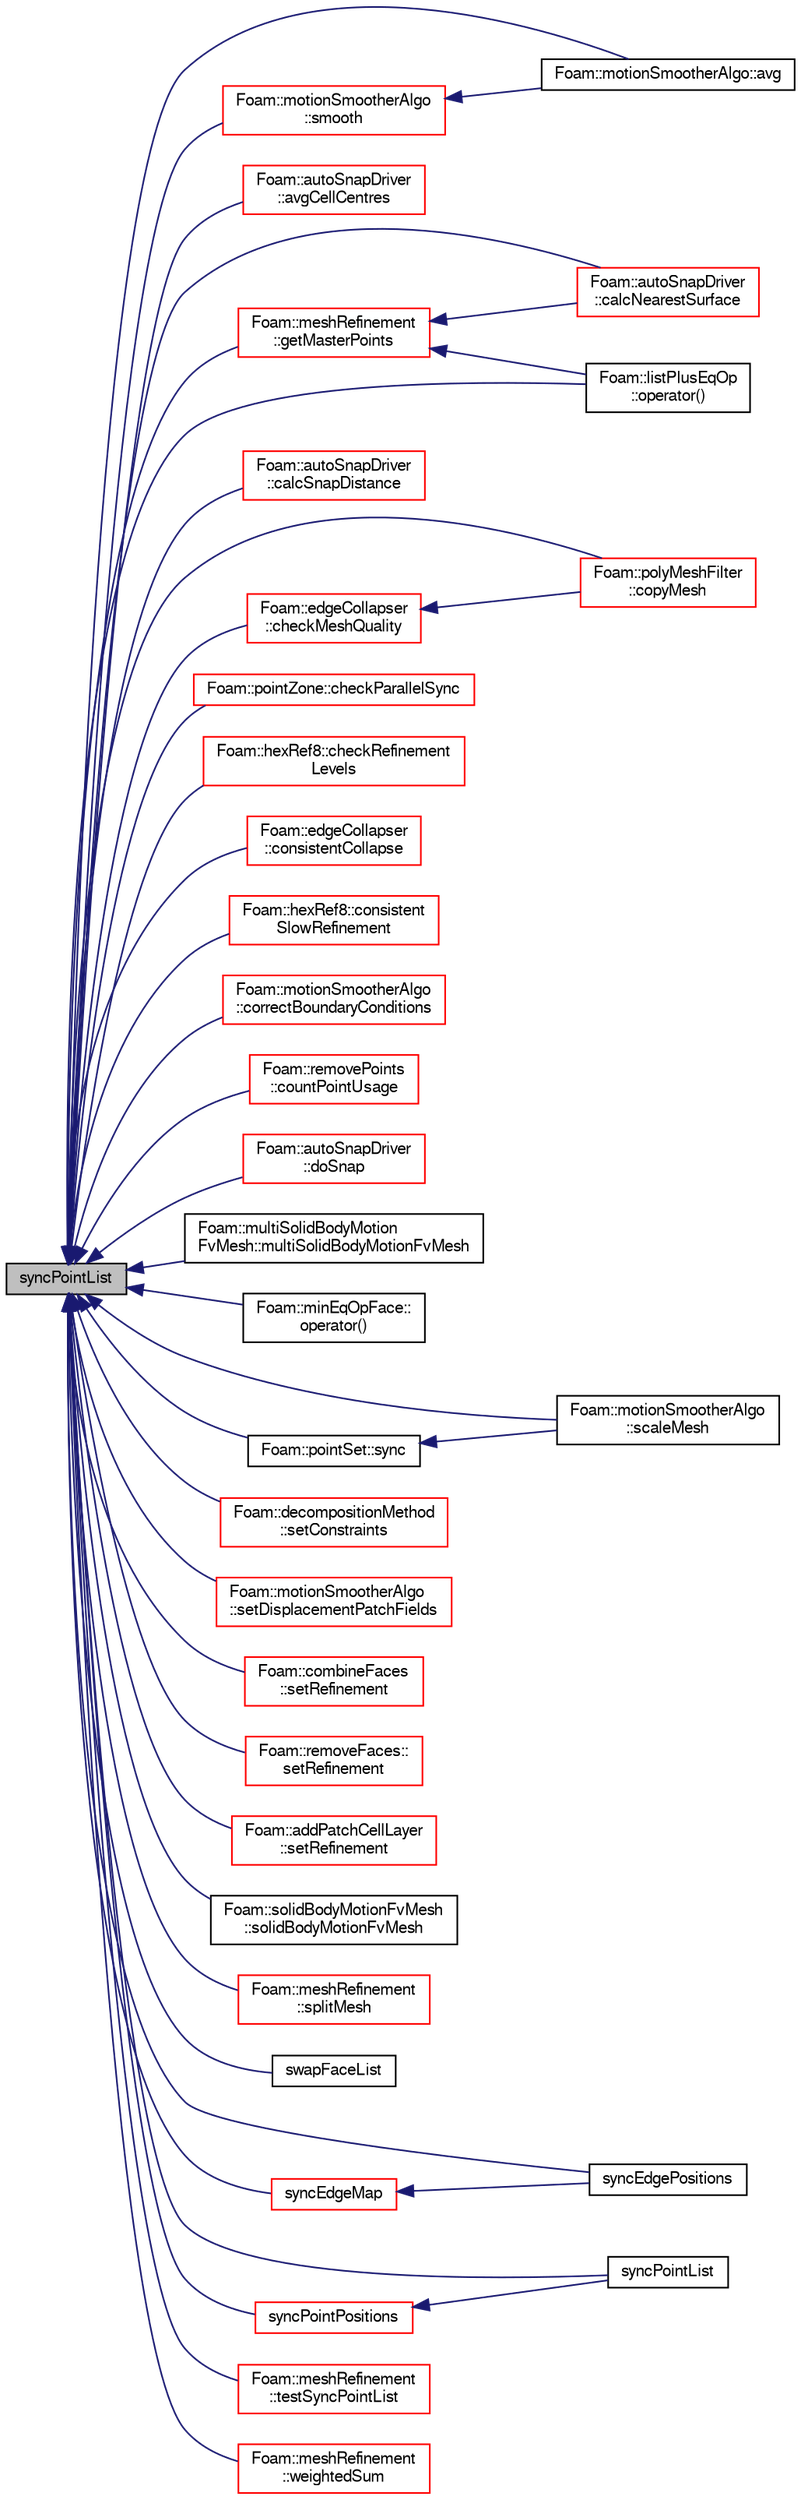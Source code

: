 digraph "syncPointList"
{
  bgcolor="transparent";
  edge [fontname="FreeSans",fontsize="10",labelfontname="FreeSans",labelfontsize="10"];
  node [fontname="FreeSans",fontsize="10",shape=record];
  rankdir="LR";
  Node1189 [label="syncPointList",height=0.2,width=0.4,color="black", fillcolor="grey75", style="filled", fontcolor="black"];
  Node1189 -> Node1190 [dir="back",color="midnightblue",fontsize="10",style="solid",fontname="FreeSans"];
  Node1190 [label="Foam::motionSmootherAlgo::avg",height=0.2,width=0.4,color="black",URL="$a21550.html#a1e9ece659896c4f16989da23808fd724"];
  Node1189 -> Node1191 [dir="back",color="midnightblue",fontsize="10",style="solid",fontname="FreeSans"];
  Node1191 [label="Foam::autoSnapDriver\l::avgCellCentres",height=0.2,width=0.4,color="red",URL="$a24622.html#a9a5472df0725c810bc826b246e36068b",tooltip="Helper: calculate average cell centre per point. "];
  Node1189 -> Node1197 [dir="back",color="midnightblue",fontsize="10",style="solid",fontname="FreeSans"];
  Node1197 [label="Foam::autoSnapDriver\l::calcNearestSurface",height=0.2,width=0.4,color="red",URL="$a24622.html#a0a334a64613ee0c208d8edf18306bcf2",tooltip="Per patch point calculate point on nearest surface. Set as. "];
  Node1189 -> Node1194 [dir="back",color="midnightblue",fontsize="10",style="solid",fontname="FreeSans"];
  Node1194 [label="Foam::autoSnapDriver\l::calcSnapDistance",height=0.2,width=0.4,color="red",URL="$a24622.html#afd4d0bc8076355e778a983cde07f58af",tooltip="Calculate edge length per patch point. "];
  Node1189 -> Node1199 [dir="back",color="midnightblue",fontsize="10",style="solid",fontname="FreeSans"];
  Node1199 [label="Foam::edgeCollapser\l::checkMeshQuality",height=0.2,width=0.4,color="red",URL="$a21642.html#a05c592dbdbe3fcc0728c2595750b5982",tooltip="Check mesh and mark points on faces in error. "];
  Node1199 -> Node1201 [dir="back",color="midnightblue",fontsize="10",style="solid",fontname="FreeSans"];
  Node1201 [label="Foam::polyMeshFilter\l::copyMesh",height=0.2,width=0.4,color="red",URL="$a21598.html#a6d46f578539dd45f89a6ea89738c75b5",tooltip="Return a copy of an fvMesh. "];
  Node1189 -> Node1203 [dir="back",color="midnightblue",fontsize="10",style="solid",fontname="FreeSans"];
  Node1203 [label="Foam::pointZone::checkParallelSync",height=0.2,width=0.4,color="red",URL="$a27514.html#ae0d853449ed62624abe28bda852337c6",tooltip="Check whether zone is synchronised across coupled boundaries. Return. "];
  Node1189 -> Node1205 [dir="back",color="midnightblue",fontsize="10",style="solid",fontname="FreeSans"];
  Node1205 [label="Foam::hexRef8::checkRefinement\lLevels",height=0.2,width=0.4,color="red",URL="$a21654.html#a02570ed86624586145fa5b8bb20a2d12",tooltip="Debug: Check 2:1 consistency across faces. "];
  Node1189 -> Node1217 [dir="back",color="midnightblue",fontsize="10",style="solid",fontname="FreeSans"];
  Node1217 [label="Foam::edgeCollapser\l::consistentCollapse",height=0.2,width=0.4,color="red",URL="$a21642.html#a7e2bf473b4c7a583afaf66ea4927f247",tooltip="Ensure that the collapse is parallel consistent and update. "];
  Node1189 -> Node1210 [dir="back",color="midnightblue",fontsize="10",style="solid",fontname="FreeSans"];
  Node1210 [label="Foam::hexRef8::consistent\lSlowRefinement",height=0.2,width=0.4,color="red",URL="$a21654.html#a11f117689e45448afaf2192041730bc8",tooltip="Like consistentRefinement but slower: "];
  Node1189 -> Node1201 [dir="back",color="midnightblue",fontsize="10",style="solid",fontname="FreeSans"];
  Node1189 -> Node1220 [dir="back",color="midnightblue",fontsize="10",style="solid",fontname="FreeSans"];
  Node1220 [label="Foam::motionSmootherAlgo\l::correctBoundaryConditions",height=0.2,width=0.4,color="red",URL="$a21550.html#ad66a47297ee6c37c7c84b8743c5441ea",tooltip="Special correctBoundaryConditions which evaluates fixedValue. "];
  Node1189 -> Node1224 [dir="back",color="midnightblue",fontsize="10",style="solid",fontname="FreeSans"];
  Node1224 [label="Foam::removePoints\l::countPointUsage",height=0.2,width=0.4,color="red",URL="$a21722.html#a1ebf47520484c4d57ed98c8e41db43d9",tooltip="Mark in pointCanBeDeleted the points that can be deleted. "];
  Node1189 -> Node1235 [dir="back",color="midnightblue",fontsize="10",style="solid",fontname="FreeSans"];
  Node1235 [label="Foam::autoSnapDriver\l::doSnap",height=0.2,width=0.4,color="red",URL="$a24622.html#adf0870a8be4483ecdb73b26b20d027ee"];
  Node1189 -> Node1239 [dir="back",color="midnightblue",fontsize="10",style="solid",fontname="FreeSans"];
  Node1239 [label="Foam::meshRefinement\l::getMasterPoints",height=0.2,width=0.4,color="red",URL="$a24662.html#ab7f36dd5e2a0f638f316332f5e355ea6",tooltip="Determine master point for subset of points. If coupled. "];
  Node1239 -> Node1197 [dir="back",color="midnightblue",fontsize="10",style="solid",fontname="FreeSans"];
  Node1239 -> Node1240 [dir="back",color="midnightblue",fontsize="10",style="solid",fontname="FreeSans"];
  Node1240 [label="Foam::listPlusEqOp\l::operator()",height=0.2,width=0.4,color="black",URL="$a24626.html#a2bca5855a51bffee2f0fe2aacc4aba10"];
  Node1189 -> Node1248 [dir="back",color="midnightblue",fontsize="10",style="solid",fontname="FreeSans"];
  Node1248 [label="Foam::multiSolidBodyMotion\lFvMesh::multiSolidBodyMotionFvMesh",height=0.2,width=0.4,color="black",URL="$a21374.html#a51e921d3df17b3742d31ef77f0732942",tooltip="Construct from IOobject. "];
  Node1189 -> Node1249 [dir="back",color="midnightblue",fontsize="10",style="solid",fontname="FreeSans"];
  Node1249 [label="Foam::minEqOpFace::\loperator()",height=0.2,width=0.4,color="black",URL="$a25194.html#addccbfe6235f4e2b4483404bc0177a92"];
  Node1189 -> Node1240 [dir="back",color="midnightblue",fontsize="10",style="solid",fontname="FreeSans"];
  Node1189 -> Node1222 [dir="back",color="midnightblue",fontsize="10",style="solid",fontname="FreeSans"];
  Node1222 [label="Foam::motionSmootherAlgo\l::scaleMesh",height=0.2,width=0.4,color="black",URL="$a21550.html#a32bff44040e6dbc2f185cba89bcacd6d",tooltip="Move mesh with externally provided mesh constraints. "];
  Node1189 -> Node1250 [dir="back",color="midnightblue",fontsize="10",style="solid",fontname="FreeSans"];
  Node1250 [label="Foam::decompositionMethod\l::setConstraints",height=0.2,width=0.4,color="red",URL="$a28594.html#a36608a91d1c00b41284eaf46b895387c",tooltip="Helper: extract constraints: "];
  Node1189 -> Node1254 [dir="back",color="midnightblue",fontsize="10",style="solid",fontname="FreeSans"];
  Node1254 [label="Foam::motionSmootherAlgo\l::setDisplacementPatchFields",height=0.2,width=0.4,color="red",URL="$a21550.html#a1117a26b03c2fa65a7065fe94f32757c",tooltip="Set patch fields on displacement to be consistent with. "];
  Node1189 -> Node1256 [dir="back",color="midnightblue",fontsize="10",style="solid",fontname="FreeSans"];
  Node1256 [label="Foam::combineFaces\l::setRefinement",height=0.2,width=0.4,color="red",URL="$a21634.html#a67d2bb0d6cac2b27ae250df417ef6942",tooltip="Play commands into polyTopoChange to combine faces. Gets. "];
  Node1189 -> Node1260 [dir="back",color="midnightblue",fontsize="10",style="solid",fontname="FreeSans"];
  Node1260 [label="Foam::removeFaces::\lsetRefinement",height=0.2,width=0.4,color="red",URL="$a21702.html#aa64a3bc5eb9317256be6646095e690d9",tooltip="Play commands into polyTopoChange to remove faces. "];
  Node1189 -> Node1263 [dir="back",color="midnightblue",fontsize="10",style="solid",fontname="FreeSans"];
  Node1263 [label="Foam::addPatchCellLayer\l::setRefinement",height=0.2,width=0.4,color="red",URL="$a21626.html#a9488cb0518f21b76444c508cc9658d64",tooltip="Play commands into polyTopoChange to create layers on top. "];
  Node1189 -> Node1273 [dir="back",color="midnightblue",fontsize="10",style="solid",fontname="FreeSans"];
  Node1273 [label="Foam::motionSmootherAlgo\l::smooth",height=0.2,width=0.4,color="red",URL="$a21550.html#a9573d3e007b37387f7624f7b6a8ceefd",tooltip="Fully explicit smoothing of fields (not positions) "];
  Node1273 -> Node1190 [dir="back",color="midnightblue",fontsize="10",style="solid",fontname="FreeSans"];
  Node1189 -> Node1274 [dir="back",color="midnightblue",fontsize="10",style="solid",fontname="FreeSans"];
  Node1274 [label="Foam::solidBodyMotionFvMesh\l::solidBodyMotionFvMesh",height=0.2,width=0.4,color="black",URL="$a21418.html#af7e61ff685d96a6e136432a028e3e50d",tooltip="Construct from IOobject. "];
  Node1189 -> Node1275 [dir="back",color="midnightblue",fontsize="10",style="solid",fontname="FreeSans"];
  Node1275 [label="Foam::meshRefinement\l::splitMesh",height=0.2,width=0.4,color="red",URL="$a24662.html#a08f4ea0b833b94c474aa41d492a55d31",tooltip="Split off (with optional buffer layers) unreachable areas. "];
  Node1189 -> Node1276 [dir="back",color="midnightblue",fontsize="10",style="solid",fontname="FreeSans"];
  Node1276 [label="swapFaceList",height=0.2,width=0.4,color="black",URL="$a27502.html#a9cc5320e5f5ca51983da73d7c0597261"];
  Node1189 -> Node1277 [dir="back",color="midnightblue",fontsize="10",style="solid",fontname="FreeSans"];
  Node1277 [label="Foam::pointSet::sync",height=0.2,width=0.4,color="black",URL="$a25454.html#aa7fca4a1afef0062c91f4d1e3776659d",tooltip="Sync set across coupled patches. Adds coupled points to set. "];
  Node1277 -> Node1222 [dir="back",color="midnightblue",fontsize="10",style="solid",fontname="FreeSans"];
  Node1189 -> Node1278 [dir="back",color="midnightblue",fontsize="10",style="solid",fontname="FreeSans"];
  Node1278 [label="syncEdgeMap",height=0.2,width=0.4,color="red",URL="$a27502.html#a154ac086463b8d7a0eed8c4539d3ab73",tooltip="Synchronize values on selected edges. "];
  Node1278 -> Node1282 [dir="back",color="midnightblue",fontsize="10",style="solid",fontname="FreeSans"];
  Node1282 [label="syncEdgePositions",height=0.2,width=0.4,color="black",URL="$a27502.html#a0855467e61ed50e1853e9d586d9c2fc9",tooltip="Synchronize locations on selected edges. "];
  Node1189 -> Node1282 [dir="back",color="midnightblue",fontsize="10",style="solid",fontname="FreeSans"];
  Node1189 -> Node1429 [dir="back",color="midnightblue",fontsize="10",style="solid",fontname="FreeSans"];
  Node1429 [label="syncPointList",height=0.2,width=0.4,color="black",URL="$a27502.html#ac6ac0d60ad15a1137fba0f7e76547562",tooltip="Synchronize values on all mesh points. "];
  Node1189 -> Node1430 [dir="back",color="midnightblue",fontsize="10",style="solid",fontname="FreeSans"];
  Node1430 [label="syncPointPositions",height=0.2,width=0.4,color="red",URL="$a27502.html#ad18787220d4508b97d983b9ac033cffa",tooltip="Synchronize locations on all mesh points. "];
  Node1430 -> Node1429 [dir="back",color="midnightblue",fontsize="10",style="solid",fontname="FreeSans"];
  Node1189 -> Node1431 [dir="back",color="midnightblue",fontsize="10",style="solid",fontname="FreeSans"];
  Node1431 [label="Foam::meshRefinement\l::testSyncPointList",height=0.2,width=0.4,color="red",URL="$a24662.html#a2c3e9138ec97168cea89dfa75579ef77"];
  Node1189 -> Node1432 [dir="back",color="midnightblue",fontsize="10",style="solid",fontname="FreeSans"];
  Node1432 [label="Foam::meshRefinement\l::weightedSum",height=0.2,width=0.4,color="red",URL="$a24662.html#afd1fa532ab6ec81dde2fafe9a3ba7430",tooltip="Helper: weighted sum (over all subset of mesh points) by. "];
}
